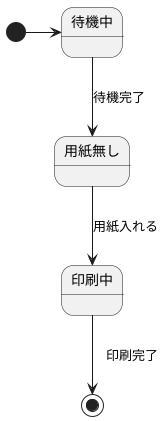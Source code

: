 @startuml

[*] -right-> 待機中
' state c <<choice>>
待機中-->用紙無し: 待機完了
用紙無し-->印刷中: 用紙入れる


印刷中-->[*]:　印刷完了

@enduml
